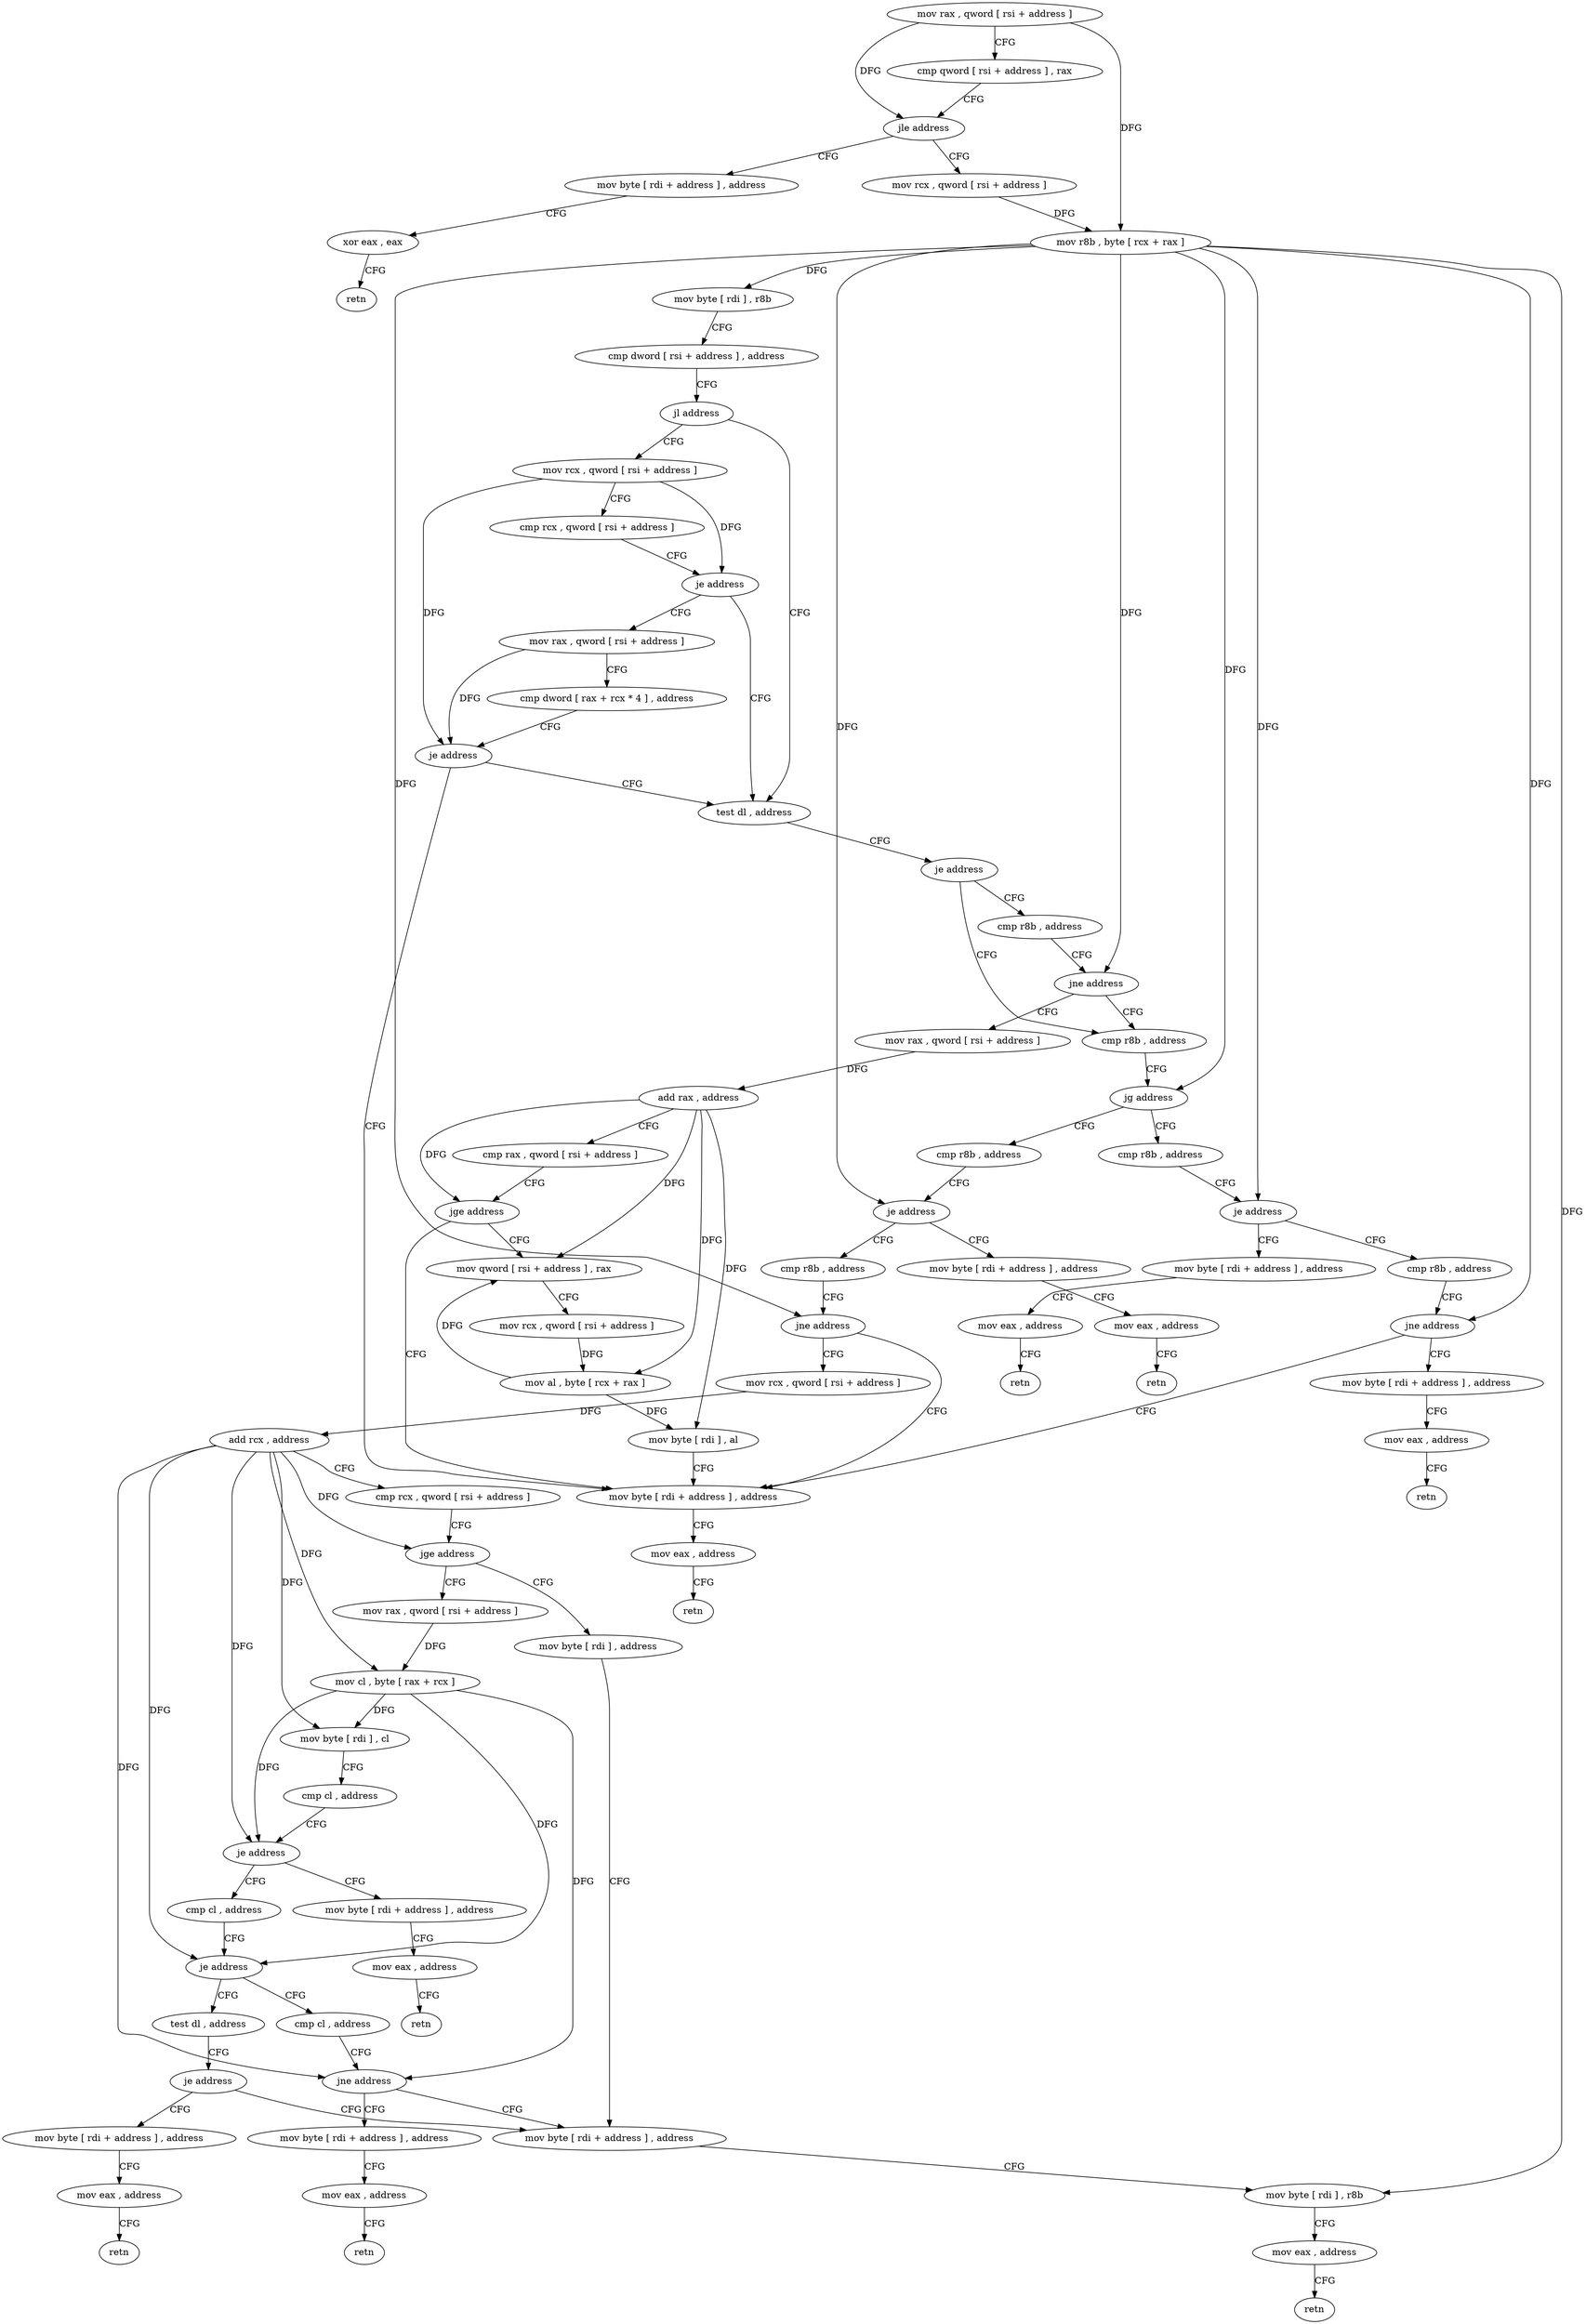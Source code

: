 digraph "func" {
"4233248" [label = "mov rax , qword [ rsi + address ]" ]
"4233252" [label = "cmp qword [ rsi + address ] , rax" ]
"4233256" [label = "jle address" ]
"4233346" [label = "mov byte [ rdi + address ] , address" ]
"4233258" [label = "mov rcx , qword [ rsi + address ]" ]
"4233350" [label = "xor eax , eax" ]
"4233352" [label = "retn" ]
"4233262" [label = "mov r8b , byte [ rcx + rax ]" ]
"4233266" [label = "mov byte [ rdi ] , r8b" ]
"4233269" [label = "cmp dword [ rsi + address ] , address" ]
"4233276" [label = "jl address" ]
"4233298" [label = "test dl , address" ]
"4233278" [label = "mov rcx , qword [ rsi + address ]" ]
"4233301" [label = "je address" ]
"4233353" [label = "cmp r8b , address" ]
"4233303" [label = "cmp r8b , address" ]
"4233282" [label = "cmp rcx , qword [ rsi + address ]" ]
"4233286" [label = "je address" ]
"4233288" [label = "mov rax , qword [ rsi + address ]" ]
"4233357" [label = "jg address" ]
"4233419" [label = "cmp r8b , address" ]
"4233359" [label = "cmp r8b , address" ]
"4233307" [label = "jne address" ]
"4233309" [label = "mov rax , qword [ rsi + address ]" ]
"4233292" [label = "cmp dword [ rax + rcx * 4 ] , address" ]
"4233296" [label = "je address" ]
"4233336" [label = "mov byte [ rdi + address ] , address" ]
"4233423" [label = "je address" ]
"4233451" [label = "mov byte [ rdi + address ] , address" ]
"4233425" [label = "cmp r8b , address" ]
"4233363" [label = "je address" ]
"4233441" [label = "mov byte [ rdi + address ] , address" ]
"4233365" [label = "cmp r8b , address" ]
"4233313" [label = "add rax , address" ]
"4233317" [label = "cmp rax , qword [ rsi + address ]" ]
"4233321" [label = "jge address" ]
"4233323" [label = "mov qword [ rsi + address ] , rax" ]
"4233340" [label = "mov eax , address" ]
"4233345" [label = "retn" ]
"4233455" [label = "mov eax , address" ]
"4233460" [label = "retn" ]
"4233429" [label = "jne address" ]
"4233431" [label = "mov byte [ rdi + address ] , address" ]
"4233445" [label = "mov eax , address" ]
"4233450" [label = "retn" ]
"4233369" [label = "jne address" ]
"4233371" [label = "mov rcx , qword [ rsi + address ]" ]
"4233327" [label = "mov rcx , qword [ rsi + address ]" ]
"4233331" [label = "mov al , byte [ rcx + rax ]" ]
"4233334" [label = "mov byte [ rdi ] , al" ]
"4233435" [label = "mov eax , address" ]
"4233440" [label = "retn" ]
"4233375" [label = "add rcx , address" ]
"4233379" [label = "cmp rcx , qword [ rsi + address ]" ]
"4233383" [label = "jge address" ]
"4233461" [label = "mov byte [ rdi ] , address" ]
"4233385" [label = "mov rax , qword [ rsi + address ]" ]
"4233464" [label = "mov byte [ rdi + address ] , address" ]
"4233389" [label = "mov cl , byte [ rax + rcx ]" ]
"4233392" [label = "mov byte [ rdi ] , cl" ]
"4233394" [label = "cmp cl , address" ]
"4233397" [label = "je address" ]
"4233477" [label = "mov byte [ rdi + address ] , address" ]
"4233399" [label = "cmp cl , address" ]
"4233481" [label = "mov eax , address" ]
"4233486" [label = "retn" ]
"4233402" [label = "je address" ]
"4233487" [label = "test dl , address" ]
"4233404" [label = "cmp cl , address" ]
"4233490" [label = "je address" ]
"4233492" [label = "mov byte [ rdi + address ] , address" ]
"4233407" [label = "jne address" ]
"4233409" [label = "mov byte [ rdi + address ] , address" ]
"4233468" [label = "mov byte [ rdi ] , r8b" ]
"4233471" [label = "mov eax , address" ]
"4233476" [label = "retn" ]
"4233496" [label = "mov eax , address" ]
"4233501" [label = "retn" ]
"4233413" [label = "mov eax , address" ]
"4233418" [label = "retn" ]
"4233248" -> "4233252" [ label = "CFG" ]
"4233248" -> "4233256" [ label = "DFG" ]
"4233248" -> "4233262" [ label = "DFG" ]
"4233252" -> "4233256" [ label = "CFG" ]
"4233256" -> "4233346" [ label = "CFG" ]
"4233256" -> "4233258" [ label = "CFG" ]
"4233346" -> "4233350" [ label = "CFG" ]
"4233258" -> "4233262" [ label = "DFG" ]
"4233350" -> "4233352" [ label = "CFG" ]
"4233262" -> "4233266" [ label = "DFG" ]
"4233262" -> "4233357" [ label = "DFG" ]
"4233262" -> "4233307" [ label = "DFG" ]
"4233262" -> "4233423" [ label = "DFG" ]
"4233262" -> "4233363" [ label = "DFG" ]
"4233262" -> "4233429" [ label = "DFG" ]
"4233262" -> "4233369" [ label = "DFG" ]
"4233262" -> "4233468" [ label = "DFG" ]
"4233266" -> "4233269" [ label = "CFG" ]
"4233269" -> "4233276" [ label = "CFG" ]
"4233276" -> "4233298" [ label = "CFG" ]
"4233276" -> "4233278" [ label = "CFG" ]
"4233298" -> "4233301" [ label = "CFG" ]
"4233278" -> "4233282" [ label = "CFG" ]
"4233278" -> "4233286" [ label = "DFG" ]
"4233278" -> "4233296" [ label = "DFG" ]
"4233301" -> "4233353" [ label = "CFG" ]
"4233301" -> "4233303" [ label = "CFG" ]
"4233353" -> "4233357" [ label = "CFG" ]
"4233303" -> "4233307" [ label = "CFG" ]
"4233282" -> "4233286" [ label = "CFG" ]
"4233286" -> "4233298" [ label = "CFG" ]
"4233286" -> "4233288" [ label = "CFG" ]
"4233288" -> "4233292" [ label = "CFG" ]
"4233288" -> "4233296" [ label = "DFG" ]
"4233357" -> "4233419" [ label = "CFG" ]
"4233357" -> "4233359" [ label = "CFG" ]
"4233419" -> "4233423" [ label = "CFG" ]
"4233359" -> "4233363" [ label = "CFG" ]
"4233307" -> "4233353" [ label = "CFG" ]
"4233307" -> "4233309" [ label = "CFG" ]
"4233309" -> "4233313" [ label = "DFG" ]
"4233292" -> "4233296" [ label = "CFG" ]
"4233296" -> "4233336" [ label = "CFG" ]
"4233296" -> "4233298" [ label = "CFG" ]
"4233336" -> "4233340" [ label = "CFG" ]
"4233423" -> "4233451" [ label = "CFG" ]
"4233423" -> "4233425" [ label = "CFG" ]
"4233451" -> "4233455" [ label = "CFG" ]
"4233425" -> "4233429" [ label = "CFG" ]
"4233363" -> "4233441" [ label = "CFG" ]
"4233363" -> "4233365" [ label = "CFG" ]
"4233441" -> "4233445" [ label = "CFG" ]
"4233365" -> "4233369" [ label = "CFG" ]
"4233313" -> "4233317" [ label = "CFG" ]
"4233313" -> "4233321" [ label = "DFG" ]
"4233313" -> "4233323" [ label = "DFG" ]
"4233313" -> "4233331" [ label = "DFG" ]
"4233313" -> "4233334" [ label = "DFG" ]
"4233317" -> "4233321" [ label = "CFG" ]
"4233321" -> "4233336" [ label = "CFG" ]
"4233321" -> "4233323" [ label = "CFG" ]
"4233323" -> "4233327" [ label = "CFG" ]
"4233340" -> "4233345" [ label = "CFG" ]
"4233455" -> "4233460" [ label = "CFG" ]
"4233429" -> "4233336" [ label = "CFG" ]
"4233429" -> "4233431" [ label = "CFG" ]
"4233431" -> "4233435" [ label = "CFG" ]
"4233445" -> "4233450" [ label = "CFG" ]
"4233369" -> "4233336" [ label = "CFG" ]
"4233369" -> "4233371" [ label = "CFG" ]
"4233371" -> "4233375" [ label = "DFG" ]
"4233327" -> "4233331" [ label = "DFG" ]
"4233331" -> "4233334" [ label = "DFG" ]
"4233331" -> "4233323" [ label = "DFG" ]
"4233334" -> "4233336" [ label = "CFG" ]
"4233435" -> "4233440" [ label = "CFG" ]
"4233375" -> "4233379" [ label = "CFG" ]
"4233375" -> "4233383" [ label = "DFG" ]
"4233375" -> "4233389" [ label = "DFG" ]
"4233375" -> "4233392" [ label = "DFG" ]
"4233375" -> "4233397" [ label = "DFG" ]
"4233375" -> "4233402" [ label = "DFG" ]
"4233375" -> "4233407" [ label = "DFG" ]
"4233379" -> "4233383" [ label = "CFG" ]
"4233383" -> "4233461" [ label = "CFG" ]
"4233383" -> "4233385" [ label = "CFG" ]
"4233461" -> "4233464" [ label = "CFG" ]
"4233385" -> "4233389" [ label = "DFG" ]
"4233464" -> "4233468" [ label = "CFG" ]
"4233389" -> "4233392" [ label = "DFG" ]
"4233389" -> "4233397" [ label = "DFG" ]
"4233389" -> "4233402" [ label = "DFG" ]
"4233389" -> "4233407" [ label = "DFG" ]
"4233392" -> "4233394" [ label = "CFG" ]
"4233394" -> "4233397" [ label = "CFG" ]
"4233397" -> "4233477" [ label = "CFG" ]
"4233397" -> "4233399" [ label = "CFG" ]
"4233477" -> "4233481" [ label = "CFG" ]
"4233399" -> "4233402" [ label = "CFG" ]
"4233481" -> "4233486" [ label = "CFG" ]
"4233402" -> "4233487" [ label = "CFG" ]
"4233402" -> "4233404" [ label = "CFG" ]
"4233487" -> "4233490" [ label = "CFG" ]
"4233404" -> "4233407" [ label = "CFG" ]
"4233490" -> "4233464" [ label = "CFG" ]
"4233490" -> "4233492" [ label = "CFG" ]
"4233492" -> "4233496" [ label = "CFG" ]
"4233407" -> "4233464" [ label = "CFG" ]
"4233407" -> "4233409" [ label = "CFG" ]
"4233409" -> "4233413" [ label = "CFG" ]
"4233468" -> "4233471" [ label = "CFG" ]
"4233471" -> "4233476" [ label = "CFG" ]
"4233496" -> "4233501" [ label = "CFG" ]
"4233413" -> "4233418" [ label = "CFG" ]
}
